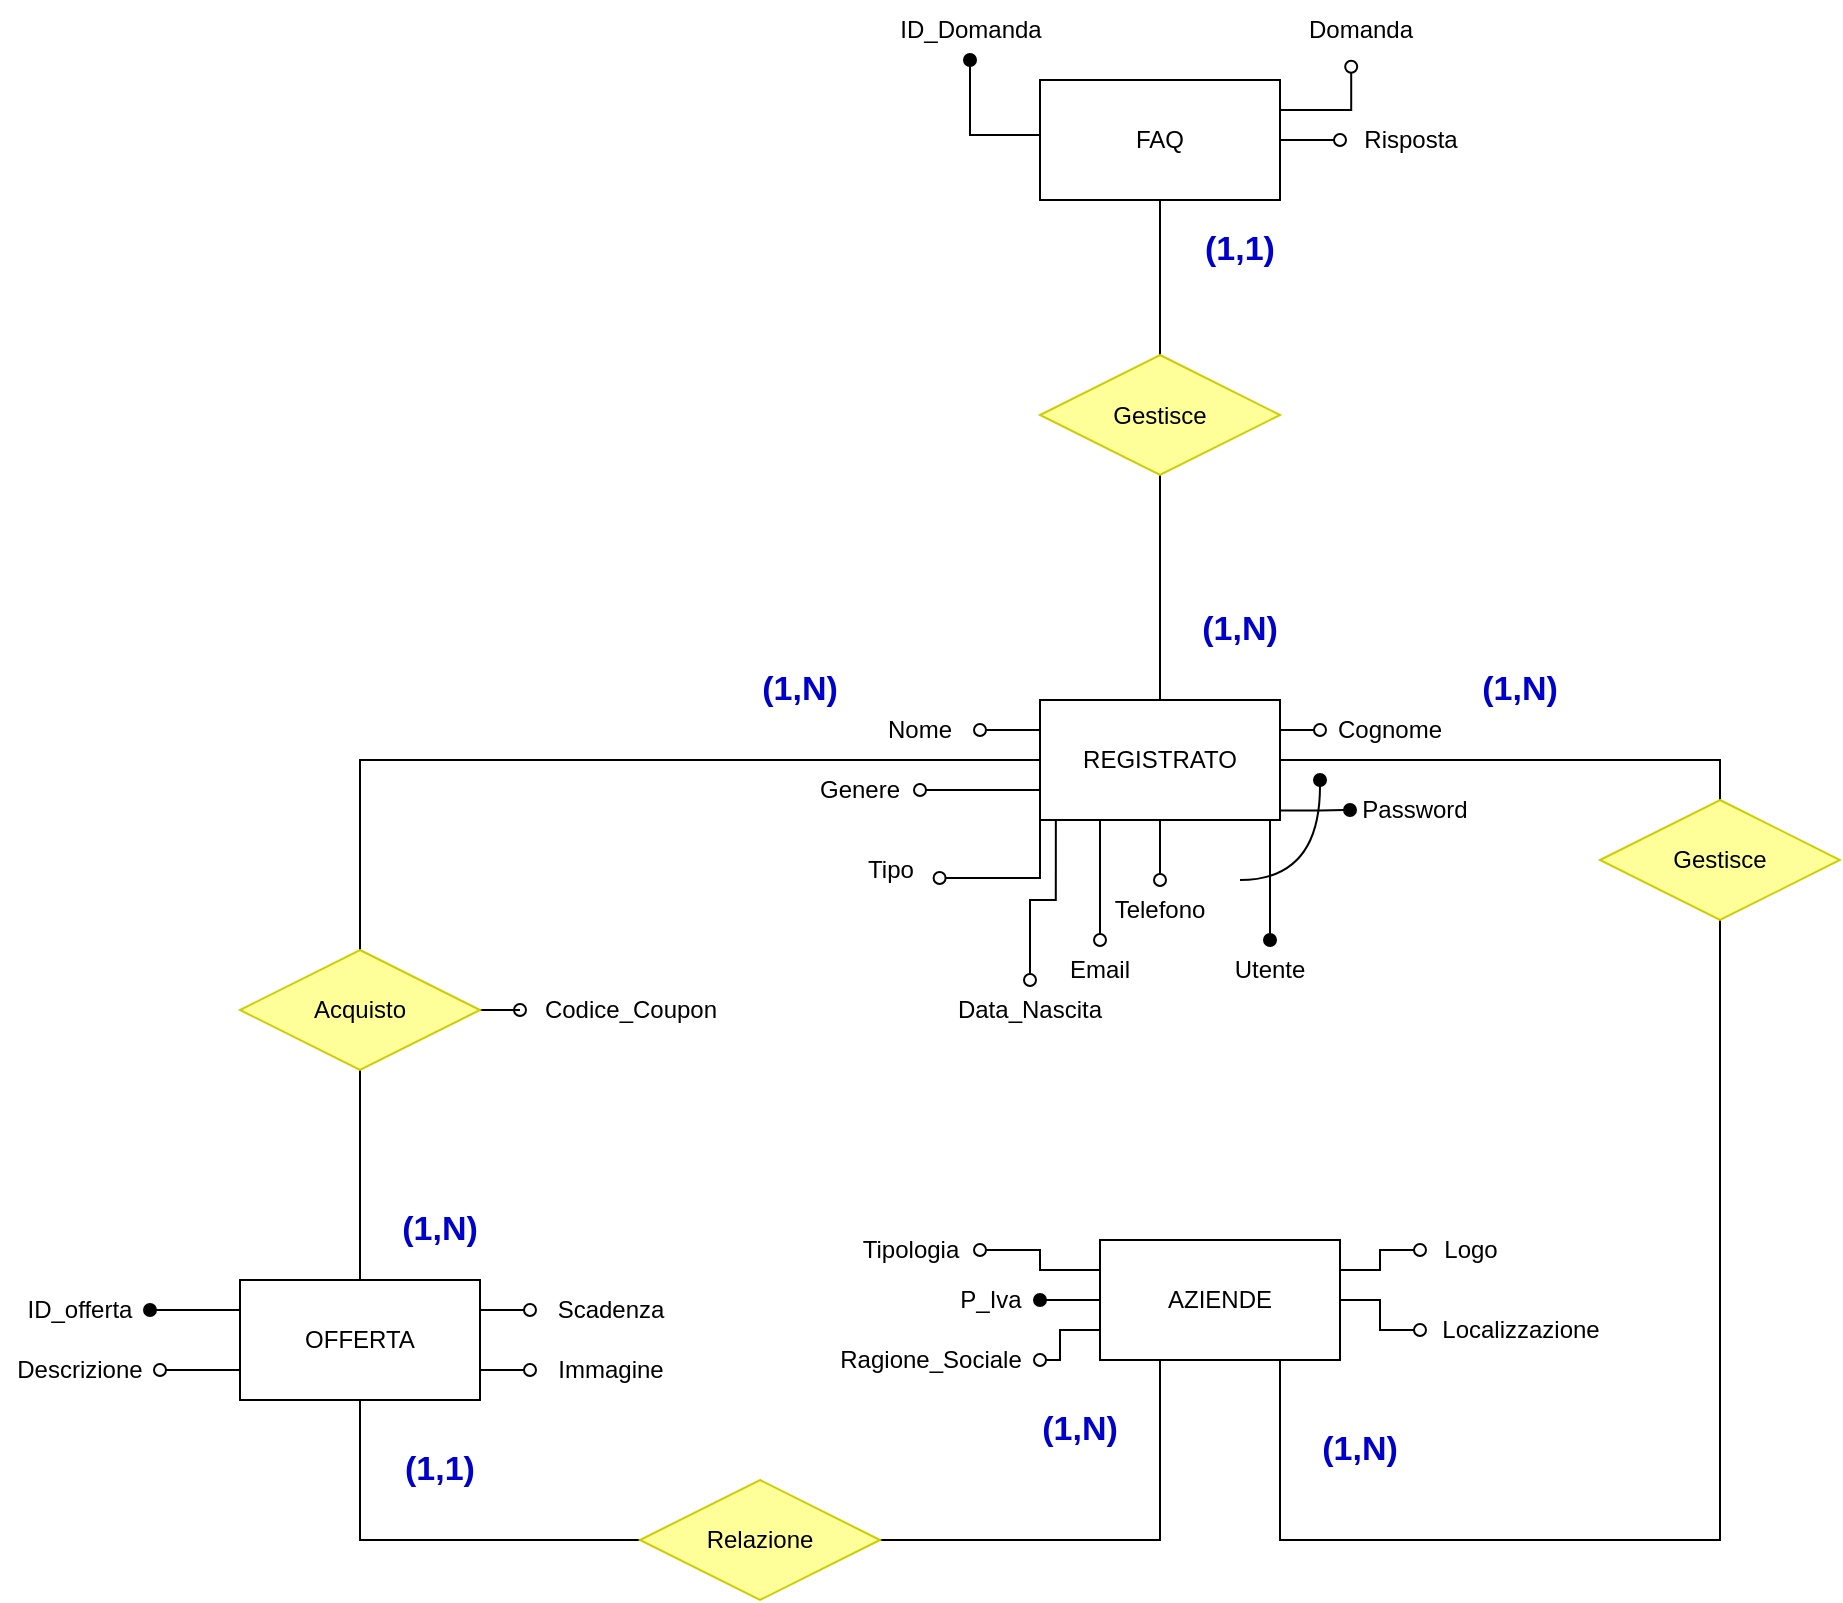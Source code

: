 <mxfile version="21.2.1" type="device">
  <diagram id="c3Y5CJAT7riOFAq-bEgJ" name="DB_Modificato">
    <mxGraphModel dx="1036" dy="614" grid="1" gridSize="10" guides="1" tooltips="1" connect="1" arrows="1" fold="1" page="1" pageScale="1" pageWidth="827" pageHeight="1169" math="0" shadow="0">
      <root>
        <mxCell id="0" />
        <mxCell id="1" parent="0" />
        <mxCell id="mVMu06mb6OfRne1CRR8H-1" value="" style="edgeStyle=orthogonalEdgeStyle;rounded=0;orthogonalLoop=1;jettySize=auto;html=1;endArrow=oval;endFill=1;exitX=0.986;exitY=0.921;exitDx=0;exitDy=0;exitPerimeter=0;" parent="1" source="mVMu06mb6OfRne1CRR8H-7" target="mVMu06mb6OfRne1CRR8H-18" edge="1">
          <mxGeometry relative="1" as="geometry" />
        </mxCell>
        <mxCell id="mVMu06mb6OfRne1CRR8H-2" value="" style="edgeStyle=orthogonalEdgeStyle;rounded=0;orthogonalLoop=1;jettySize=auto;html=1;endArrow=oval;endFill=0;exitX=0.066;exitY=1.003;exitDx=0;exitDy=0;exitPerimeter=0;" parent="1" source="mVMu06mb6OfRne1CRR8H-7" target="mVMu06mb6OfRne1CRR8H-14" edge="1">
          <mxGeometry relative="1" as="geometry" />
        </mxCell>
        <mxCell id="mVMu06mb6OfRne1CRR8H-3" value="" style="edgeStyle=orthogonalEdgeStyle;rounded=0;orthogonalLoop=1;jettySize=auto;html=1;endArrow=oval;endFill=0;exitX=0;exitY=0.75;exitDx=0;exitDy=0;" parent="1" source="mVMu06mb6OfRne1CRR8H-7" target="mVMu06mb6OfRne1CRR8H-13" edge="1">
          <mxGeometry relative="1" as="geometry" />
        </mxCell>
        <mxCell id="mVMu06mb6OfRne1CRR8H-4" style="edgeStyle=orthogonalEdgeStyle;rounded=0;orthogonalLoop=1;jettySize=auto;html=1;exitX=0;exitY=0.25;exitDx=0;exitDy=0;entryX=1;entryY=0.5;entryDx=0;entryDy=0;endArrow=oval;endFill=0;" parent="1" source="mVMu06mb6OfRne1CRR8H-7" target="mVMu06mb6OfRne1CRR8H-11" edge="1">
          <mxGeometry relative="1" as="geometry">
            <Array as="points">
              <mxPoint x="770" y="395" />
              <mxPoint x="770" y="395" />
            </Array>
          </mxGeometry>
        </mxCell>
        <mxCell id="mVMu06mb6OfRne1CRR8H-5" style="edgeStyle=orthogonalEdgeStyle;rounded=0;orthogonalLoop=1;jettySize=auto;html=1;exitX=1;exitY=0.25;exitDx=0;exitDy=0;entryX=0;entryY=0.5;entryDx=0;entryDy=0;endArrow=oval;endFill=0;" parent="1" source="mVMu06mb6OfRne1CRR8H-7" target="mVMu06mb6OfRne1CRR8H-12" edge="1">
          <mxGeometry relative="1" as="geometry" />
        </mxCell>
        <mxCell id="hQMmdiXdaDk8WaNN09rb-17" style="edgeStyle=orthogonalEdgeStyle;rounded=0;orthogonalLoop=1;jettySize=auto;html=1;exitX=0;exitY=1;exitDx=0;exitDy=0;entryX=0.996;entryY=0.633;entryDx=0;entryDy=0;entryPerimeter=0;endArrow=oval;endFill=0;" parent="1" source="mVMu06mb6OfRne1CRR8H-7" target="hQMmdiXdaDk8WaNN09rb-16" edge="1">
          <mxGeometry relative="1" as="geometry" />
        </mxCell>
        <mxCell id="hQMmdiXdaDk8WaNN09rb-18" style="edgeStyle=orthogonalEdgeStyle;rounded=0;orthogonalLoop=1;jettySize=auto;html=1;exitX=1;exitY=0.5;exitDx=0;exitDy=0;entryX=0.5;entryY=0;entryDx=0;entryDy=0;endArrow=none;endFill=0;" parent="1" source="mVMu06mb6OfRne1CRR8H-7" target="Q1SuPxFalN9l4LGRf5nt-1" edge="1">
          <mxGeometry relative="1" as="geometry" />
        </mxCell>
        <mxCell id="mVMu06mb6OfRne1CRR8H-7" value="REGISTRATO" style="rounded=0;whiteSpace=wrap;html=1;" parent="1" vertex="1">
          <mxGeometry x="790" y="380" width="120" height="60" as="geometry" />
        </mxCell>
        <mxCell id="mVMu06mb6OfRne1CRR8H-8" value="" style="endArrow=none;html=1;rounded=0;strokeWidth=1;endFill=0;startArrow=oval;startFill=1;exitX=0.5;exitY=0;exitDx=0;exitDy=0;" parent="1" source="mVMu06mb6OfRne1CRR8H-9" edge="1">
          <mxGeometry width="50" height="50" relative="1" as="geometry">
            <mxPoint x="735" y="540" as="sourcePoint" />
            <mxPoint x="905" y="440" as="targetPoint" />
          </mxGeometry>
        </mxCell>
        <mxCell id="mVMu06mb6OfRne1CRR8H-9" value="Utente" style="text;html=1;strokeColor=none;fillColor=none;align=center;verticalAlign=middle;whiteSpace=wrap;rounded=0;" parent="1" vertex="1">
          <mxGeometry x="880" y="500" width="50" height="30" as="geometry" />
        </mxCell>
        <mxCell id="mVMu06mb6OfRne1CRR8H-10" value="" style="endArrow=none;html=1;rounded=0;startArrow=oval;startFill=0;exitX=0.5;exitY=0;exitDx=0;exitDy=0;" parent="1" source="mVMu06mb6OfRne1CRR8H-17" target="mVMu06mb6OfRne1CRR8H-7" edge="1">
          <mxGeometry width="50" height="50" relative="1" as="geometry">
            <mxPoint x="820" y="470" as="sourcePoint" />
            <mxPoint x="735" y="490" as="targetPoint" />
          </mxGeometry>
        </mxCell>
        <mxCell id="mVMu06mb6OfRne1CRR8H-11" value="Nome" style="text;html=1;strokeColor=none;fillColor=none;align=center;verticalAlign=middle;whiteSpace=wrap;rounded=0;" parent="1" vertex="1">
          <mxGeometry x="700" y="380" width="60" height="30" as="geometry" />
        </mxCell>
        <mxCell id="mVMu06mb6OfRne1CRR8H-12" value="Cognome" style="text;html=1;strokeColor=none;fillColor=none;align=center;verticalAlign=middle;whiteSpace=wrap;rounded=0;" parent="1" vertex="1">
          <mxGeometry x="930" y="380" width="70" height="30" as="geometry" />
        </mxCell>
        <mxCell id="mVMu06mb6OfRne1CRR8H-13" value="Genere" style="text;html=1;strokeColor=none;fillColor=none;align=center;verticalAlign=middle;whiteSpace=wrap;rounded=0;" parent="1" vertex="1">
          <mxGeometry x="670" y="410" width="60" height="30" as="geometry" />
        </mxCell>
        <mxCell id="mVMu06mb6OfRne1CRR8H-14" value="Data_Nascita" style="text;html=1;strokeColor=none;fillColor=none;align=center;verticalAlign=middle;whiteSpace=wrap;rounded=0;" parent="1" vertex="1">
          <mxGeometry x="740" y="520" width="90" height="30" as="geometry" />
        </mxCell>
        <mxCell id="mVMu06mb6OfRne1CRR8H-15" style="edgeStyle=orthogonalEdgeStyle;rounded=0;orthogonalLoop=1;jettySize=auto;html=1;exitX=0.5;exitY=0;exitDx=0;exitDy=0;entryX=0.25;entryY=1;entryDx=0;entryDy=0;endArrow=none;endFill=0;startArrow=oval;startFill=0;" parent="1" source="mVMu06mb6OfRne1CRR8H-16" target="mVMu06mb6OfRne1CRR8H-7" edge="1">
          <mxGeometry relative="1" as="geometry" />
        </mxCell>
        <mxCell id="mVMu06mb6OfRne1CRR8H-16" value="Email" style="text;html=1;strokeColor=none;fillColor=none;align=center;verticalAlign=middle;whiteSpace=wrap;rounded=0;" parent="1" vertex="1">
          <mxGeometry x="790" y="500" width="60" height="30" as="geometry" />
        </mxCell>
        <mxCell id="mVMu06mb6OfRne1CRR8H-17" value="Telefono" style="text;html=1;strokeColor=none;fillColor=none;align=center;verticalAlign=middle;whiteSpace=wrap;rounded=0;" parent="1" vertex="1">
          <mxGeometry x="820" y="470" width="60" height="30" as="geometry" />
        </mxCell>
        <mxCell id="mVMu06mb6OfRne1CRR8H-18" value="Password" style="text;html=1;strokeColor=none;fillColor=none;align=center;verticalAlign=middle;whiteSpace=wrap;rounded=0;" parent="1" vertex="1">
          <mxGeometry x="945" y="420" width="65" height="30" as="geometry" />
        </mxCell>
        <mxCell id="mVMu06mb6OfRne1CRR8H-19" value="" style="endArrow=oval;html=1;endFill=1;curved=1;" parent="1" edge="1">
          <mxGeometry width="50" height="50" relative="1" as="geometry">
            <mxPoint x="890" y="470" as="sourcePoint" />
            <mxPoint x="930" y="420" as="targetPoint" />
            <Array as="points">
              <mxPoint x="930" y="470" />
            </Array>
          </mxGeometry>
        </mxCell>
        <mxCell id="Nnh7kkXwDQCGm7xRUwQu-1" value="" style="edgeStyle=orthogonalEdgeStyle;rounded=0;orthogonalLoop=1;jettySize=auto;html=1;endArrow=oval;endFill=1;exitX=0;exitY=0.25;exitDx=0;exitDy=0;" parent="1" source="Nnh7kkXwDQCGm7xRUwQu-5" target="Nnh7kkXwDQCGm7xRUwQu-8" edge="1">
          <mxGeometry relative="1" as="geometry" />
        </mxCell>
        <mxCell id="Nnh7kkXwDQCGm7xRUwQu-2" style="edgeStyle=orthogonalEdgeStyle;rounded=0;orthogonalLoop=1;jettySize=auto;html=1;exitX=0;exitY=0.75;exitDx=0;exitDy=0;entryX=1;entryY=0.5;entryDx=0;entryDy=0;endArrow=oval;endFill=0;" parent="1" source="Nnh7kkXwDQCGm7xRUwQu-5" target="Nnh7kkXwDQCGm7xRUwQu-7" edge="1">
          <mxGeometry relative="1" as="geometry" />
        </mxCell>
        <mxCell id="Nnh7kkXwDQCGm7xRUwQu-4" style="edgeStyle=orthogonalEdgeStyle;rounded=0;orthogonalLoop=1;jettySize=auto;html=1;exitX=1;exitY=0.25;exitDx=0;exitDy=0;endArrow=oval;endFill=0;" parent="1" source="Nnh7kkXwDQCGm7xRUwQu-5" target="Nnh7kkXwDQCGm7xRUwQu-9" edge="1">
          <mxGeometry relative="1" as="geometry" />
        </mxCell>
        <mxCell id="Ag1xNV9yWJqqGALkCEDj-2" style="edgeStyle=orthogonalEdgeStyle;rounded=0;orthogonalLoop=1;jettySize=auto;html=1;exitX=0.5;exitY=1;exitDx=0;exitDy=0;entryX=0;entryY=0.5;entryDx=0;entryDy=0;endArrow=none;endFill=0;" parent="1" source="Nnh7kkXwDQCGm7xRUwQu-5" target="Ag1xNV9yWJqqGALkCEDj-1" edge="1">
          <mxGeometry relative="1" as="geometry" />
        </mxCell>
        <mxCell id="j3to2VJ58cgADnvgmKCc-2" style="edgeStyle=orthogonalEdgeStyle;rounded=0;orthogonalLoop=1;jettySize=auto;html=1;exitX=1;exitY=0.75;exitDx=0;exitDy=0;endArrow=oval;endFill=0;" edge="1" parent="1" source="Nnh7kkXwDQCGm7xRUwQu-5" target="j3to2VJ58cgADnvgmKCc-1">
          <mxGeometry relative="1" as="geometry">
            <Array as="points">
              <mxPoint x="550" y="715" />
              <mxPoint x="550" y="715" />
            </Array>
          </mxGeometry>
        </mxCell>
        <mxCell id="Nnh7kkXwDQCGm7xRUwQu-5" value="OFFERTA" style="rounded=0;whiteSpace=wrap;html=1;" parent="1" vertex="1">
          <mxGeometry x="390" y="670" width="120" height="60" as="geometry" />
        </mxCell>
        <mxCell id="Nnh7kkXwDQCGm7xRUwQu-7" value="Descrizione" style="text;html=1;strokeColor=none;fillColor=none;align=center;verticalAlign=middle;whiteSpace=wrap;rounded=0;" parent="1" vertex="1">
          <mxGeometry x="270" y="700" width="80" height="30" as="geometry" />
        </mxCell>
        <mxCell id="Nnh7kkXwDQCGm7xRUwQu-8" value="ID_offerta" style="text;html=1;strokeColor=none;fillColor=none;align=center;verticalAlign=middle;whiteSpace=wrap;rounded=0;" parent="1" vertex="1">
          <mxGeometry x="275" y="670" width="70" height="30" as="geometry" />
        </mxCell>
        <mxCell id="Nnh7kkXwDQCGm7xRUwQu-9" value="Scadenza" style="text;html=1;align=center;verticalAlign=middle;resizable=0;points=[];autosize=1;strokeColor=none;fillColor=none;" parent="1" vertex="1">
          <mxGeometry x="535" y="670" width="80" height="30" as="geometry" />
        </mxCell>
        <mxCell id="pOfr8b8XG5YclX9y-ggj-1" style="edgeStyle=orthogonalEdgeStyle;rounded=0;orthogonalLoop=1;jettySize=auto;html=1;exitX=0.5;exitY=1;exitDx=0;exitDy=0;entryX=0.5;entryY=0;entryDx=0;entryDy=0;endArrow=none;endFill=0;" parent="1" source="pOfr8b8XG5YclX9y-ggj-2" target="Nnh7kkXwDQCGm7xRUwQu-5" edge="1">
          <mxGeometry relative="1" as="geometry">
            <Array as="points" />
            <mxPoint x="450" y="644.5" as="targetPoint" />
          </mxGeometry>
        </mxCell>
        <mxCell id="pOfr8b8XG5YclX9y-ggj-3" style="edgeStyle=orthogonalEdgeStyle;rounded=0;orthogonalLoop=1;jettySize=auto;html=1;exitX=0.5;exitY=0;exitDx=0;exitDy=0;entryX=0;entryY=0.5;entryDx=0;entryDy=0;endArrow=none;endFill=0;" parent="1" source="pOfr8b8XG5YclX9y-ggj-2" target="mVMu06mb6OfRne1CRR8H-7" edge="1">
          <mxGeometry relative="1" as="geometry">
            <mxPoint x="450" y="540" as="targetPoint" />
          </mxGeometry>
        </mxCell>
        <mxCell id="0yaqgSIewQ0UyF9ecubl-2" style="edgeStyle=orthogonalEdgeStyle;rounded=0;orthogonalLoop=1;jettySize=auto;html=1;exitX=1;exitY=0.5;exitDx=0;exitDy=0;endArrow=oval;endFill=0;" parent="1" source="pOfr8b8XG5YclX9y-ggj-2" target="0yaqgSIewQ0UyF9ecubl-1" edge="1">
          <mxGeometry relative="1" as="geometry" />
        </mxCell>
        <mxCell id="pOfr8b8XG5YclX9y-ggj-2" value="Acquisto" style="shape=rhombus;perimeter=rhombusPerimeter;whiteSpace=wrap;html=1;align=center;strokeColor=#CCCC00;fillColor=#FFFF99;" parent="1" vertex="1">
          <mxGeometry x="390" y="505" width="120" height="60" as="geometry" />
        </mxCell>
        <mxCell id="0yaqgSIewQ0UyF9ecubl-1" value="Codice_Coupon" style="text;html=1;align=center;verticalAlign=middle;resizable=0;points=[];autosize=1;strokeColor=none;fillColor=none;" parent="1" vertex="1">
          <mxGeometry x="530" y="520" width="110" height="30" as="geometry" />
        </mxCell>
        <mxCell id="CYOenZFnGaWbQ6OIS_7t-1" style="edgeStyle=orthogonalEdgeStyle;rounded=0;orthogonalLoop=1;jettySize=auto;html=1;exitX=0;exitY=0.5;exitDx=0;exitDy=0;endArrow=oval;endFill=1;" parent="1" source="CYOenZFnGaWbQ6OIS_7t-6" target="CYOenZFnGaWbQ6OIS_7t-8" edge="1">
          <mxGeometry relative="1" as="geometry" />
        </mxCell>
        <mxCell id="CYOenZFnGaWbQ6OIS_7t-3" style="edgeStyle=orthogonalEdgeStyle;rounded=0;orthogonalLoop=1;jettySize=auto;html=1;exitX=0;exitY=0.25;exitDx=0;exitDy=0;endArrow=oval;endFill=0;" parent="1" source="CYOenZFnGaWbQ6OIS_7t-6" target="CYOenZFnGaWbQ6OIS_7t-9" edge="1">
          <mxGeometry relative="1" as="geometry" />
        </mxCell>
        <mxCell id="CYOenZFnGaWbQ6OIS_7t-4" style="edgeStyle=orthogonalEdgeStyle;rounded=0;orthogonalLoop=1;jettySize=auto;html=1;exitX=1;exitY=0.25;exitDx=0;exitDy=0;endArrow=oval;endFill=0;" parent="1" source="CYOenZFnGaWbQ6OIS_7t-6" target="CYOenZFnGaWbQ6OIS_7t-10" edge="1">
          <mxGeometry relative="1" as="geometry" />
        </mxCell>
        <mxCell id="CYOenZFnGaWbQ6OIS_7t-5" style="edgeStyle=orthogonalEdgeStyle;rounded=0;orthogonalLoop=1;jettySize=auto;html=1;exitX=1;exitY=0.5;exitDx=0;exitDy=0;endArrow=oval;endFill=0;" parent="1" source="CYOenZFnGaWbQ6OIS_7t-6" target="CYOenZFnGaWbQ6OIS_7t-11" edge="1">
          <mxGeometry relative="1" as="geometry" />
        </mxCell>
        <mxCell id="hQMmdiXdaDk8WaNN09rb-20" style="edgeStyle=orthogonalEdgeStyle;rounded=0;orthogonalLoop=1;jettySize=auto;html=1;exitX=0;exitY=0.75;exitDx=0;exitDy=0;endArrow=oval;endFill=0;" parent="1" source="CYOenZFnGaWbQ6OIS_7t-6" target="CYOenZFnGaWbQ6OIS_7t-7" edge="1">
          <mxGeometry relative="1" as="geometry" />
        </mxCell>
        <mxCell id="CYOenZFnGaWbQ6OIS_7t-6" value="AZIENDE" style="rounded=0;whiteSpace=wrap;html=1;" parent="1" vertex="1">
          <mxGeometry x="820" y="650" width="120" height="60" as="geometry" />
        </mxCell>
        <mxCell id="CYOenZFnGaWbQ6OIS_7t-7" value="Ragione_Sociale" style="text;html=1;align=center;verticalAlign=middle;resizable=0;points=[];autosize=1;strokeColor=none;fillColor=none;" parent="1" vertex="1">
          <mxGeometry x="680" y="695" width="110" height="30" as="geometry" />
        </mxCell>
        <mxCell id="CYOenZFnGaWbQ6OIS_7t-8" value="P_Iva" style="text;html=1;align=center;verticalAlign=middle;resizable=0;points=[];autosize=1;strokeColor=none;fillColor=none;" parent="1" vertex="1">
          <mxGeometry x="740" y="665" width="50" height="30" as="geometry" />
        </mxCell>
        <mxCell id="CYOenZFnGaWbQ6OIS_7t-9" value="Tipologia" style="text;html=1;align=center;verticalAlign=middle;resizable=0;points=[];autosize=1;strokeColor=none;fillColor=none;" parent="1" vertex="1">
          <mxGeometry x="690" y="640" width="70" height="30" as="geometry" />
        </mxCell>
        <mxCell id="CYOenZFnGaWbQ6OIS_7t-10" value="Logo" style="text;html=1;align=center;verticalAlign=middle;resizable=0;points=[];autosize=1;strokeColor=none;fillColor=none;" parent="1" vertex="1">
          <mxGeometry x="980" y="640" width="50" height="30" as="geometry" />
        </mxCell>
        <mxCell id="CYOenZFnGaWbQ6OIS_7t-11" value="Localizzazione" style="text;html=1;align=center;verticalAlign=middle;resizable=0;points=[];autosize=1;strokeColor=none;fillColor=none;" parent="1" vertex="1">
          <mxGeometry x="980" y="680" width="100" height="30" as="geometry" />
        </mxCell>
        <mxCell id="Ag1xNV9yWJqqGALkCEDj-3" style="edgeStyle=orthogonalEdgeStyle;rounded=0;orthogonalLoop=1;jettySize=auto;html=1;exitX=1;exitY=0.5;exitDx=0;exitDy=0;endArrow=none;endFill=0;" parent="1" source="Ag1xNV9yWJqqGALkCEDj-1" edge="1">
          <mxGeometry relative="1" as="geometry">
            <mxPoint x="850" y="710" as="targetPoint" />
            <Array as="points">
              <mxPoint x="850" y="800" />
              <mxPoint x="850" y="710" />
            </Array>
          </mxGeometry>
        </mxCell>
        <mxCell id="Ag1xNV9yWJqqGALkCEDj-1" value="Relazione" style="shape=rhombus;perimeter=rhombusPerimeter;whiteSpace=wrap;html=1;align=center;strokeColor=#CCCC00;fillColor=#FFFF99;" parent="1" vertex="1">
          <mxGeometry x="590" y="770" width="120" height="60" as="geometry" />
        </mxCell>
        <mxCell id="Q1SuPxFalN9l4LGRf5nt-4" style="edgeStyle=orthogonalEdgeStyle;rounded=0;orthogonalLoop=1;jettySize=auto;html=1;exitX=0.5;exitY=1;exitDx=0;exitDy=0;entryX=0.75;entryY=1;entryDx=0;entryDy=0;endArrow=none;endFill=0;" parent="1" source="Q1SuPxFalN9l4LGRf5nt-1" target="CYOenZFnGaWbQ6OIS_7t-6" edge="1">
          <mxGeometry relative="1" as="geometry">
            <Array as="points">
              <mxPoint x="1130" y="800" />
              <mxPoint x="910" y="800" />
            </Array>
          </mxGeometry>
        </mxCell>
        <mxCell id="Q1SuPxFalN9l4LGRf5nt-1" value="Gestisce" style="shape=rhombus;perimeter=rhombusPerimeter;whiteSpace=wrap;html=1;align=center;strokeColor=#CCCC00;fillColor=#FFFF99;" parent="1" vertex="1">
          <mxGeometry x="1070" y="430" width="120" height="60" as="geometry" />
        </mxCell>
        <mxCell id="hQMmdiXdaDk8WaNN09rb-13" style="edgeStyle=orthogonalEdgeStyle;rounded=0;orthogonalLoop=1;jettySize=auto;html=1;exitX=0;exitY=0.25;exitDx=0;exitDy=0;endArrow=oval;endFill=1;" parent="1" source="hQMmdiXdaDk8WaNN09rb-1" target="hQMmdiXdaDk8WaNN09rb-12" edge="1">
          <mxGeometry relative="1" as="geometry">
            <Array as="points">
              <mxPoint x="790" y="97.5" />
              <mxPoint x="755" y="97.5" />
            </Array>
          </mxGeometry>
        </mxCell>
        <mxCell id="hQMmdiXdaDk8WaNN09rb-14" style="edgeStyle=orthogonalEdgeStyle;rounded=0;orthogonalLoop=1;jettySize=auto;html=1;exitX=1;exitY=0.25;exitDx=0;exitDy=0;entryX=0.445;entryY=1.113;entryDx=0;entryDy=0;entryPerimeter=0;endArrow=oval;endFill=0;" parent="1" source="hQMmdiXdaDk8WaNN09rb-1" target="hQMmdiXdaDk8WaNN09rb-10" edge="1">
          <mxGeometry relative="1" as="geometry" />
        </mxCell>
        <mxCell id="hQMmdiXdaDk8WaNN09rb-15" style="edgeStyle=orthogonalEdgeStyle;rounded=0;orthogonalLoop=1;jettySize=auto;html=1;exitX=1;exitY=0.5;exitDx=0;exitDy=0;endArrow=oval;endFill=0;" parent="1" source="hQMmdiXdaDk8WaNN09rb-1" target="hQMmdiXdaDk8WaNN09rb-11" edge="1">
          <mxGeometry relative="1" as="geometry" />
        </mxCell>
        <mxCell id="hQMmdiXdaDk8WaNN09rb-1" value="FAQ" style="whiteSpace=wrap;html=1;" parent="1" vertex="1">
          <mxGeometry x="790" y="70" width="120" height="60" as="geometry" />
        </mxCell>
        <mxCell id="hQMmdiXdaDk8WaNN09rb-4" style="edgeStyle=orthogonalEdgeStyle;rounded=0;orthogonalLoop=1;jettySize=auto;html=1;exitX=0.5;exitY=0;exitDx=0;exitDy=0;entryX=0.5;entryY=1;entryDx=0;entryDy=0;endArrow=none;endFill=0;" parent="1" source="hQMmdiXdaDk8WaNN09rb-3" target="hQMmdiXdaDk8WaNN09rb-1" edge="1">
          <mxGeometry relative="1" as="geometry" />
        </mxCell>
        <mxCell id="hQMmdiXdaDk8WaNN09rb-21" style="edgeStyle=orthogonalEdgeStyle;rounded=0;orthogonalLoop=1;jettySize=auto;html=1;exitX=0.5;exitY=1;exitDx=0;exitDy=0;entryX=0.5;entryY=0;entryDx=0;entryDy=0;endArrow=none;endFill=0;" parent="1" source="hQMmdiXdaDk8WaNN09rb-3" target="mVMu06mb6OfRne1CRR8H-7" edge="1">
          <mxGeometry relative="1" as="geometry">
            <Array as="points">
              <mxPoint x="850" y="268" />
            </Array>
          </mxGeometry>
        </mxCell>
        <mxCell id="hQMmdiXdaDk8WaNN09rb-3" value="Gestisce" style="shape=rhombus;perimeter=rhombusPerimeter;whiteSpace=wrap;html=1;align=center;strokeColor=#CCCC00;fillColor=#FFFF99;" parent="1" vertex="1">
          <mxGeometry x="790" y="207.5" width="120" height="60" as="geometry" />
        </mxCell>
        <mxCell id="hQMmdiXdaDk8WaNN09rb-10" value="Domanda" style="text;html=1;align=center;verticalAlign=middle;resizable=0;points=[];autosize=1;strokeColor=none;fillColor=none;" parent="1" vertex="1">
          <mxGeometry x="910" y="30" width="80" height="30" as="geometry" />
        </mxCell>
        <mxCell id="hQMmdiXdaDk8WaNN09rb-11" value="Risposta" style="text;html=1;align=center;verticalAlign=middle;resizable=0;points=[];autosize=1;strokeColor=none;fillColor=none;" parent="1" vertex="1">
          <mxGeometry x="940" y="85" width="70" height="30" as="geometry" />
        </mxCell>
        <mxCell id="hQMmdiXdaDk8WaNN09rb-12" value="ID_Domanda" style="text;html=1;align=center;verticalAlign=middle;resizable=0;points=[];autosize=1;strokeColor=none;fillColor=none;" parent="1" vertex="1">
          <mxGeometry x="710" y="30" width="90" height="30" as="geometry" />
        </mxCell>
        <mxCell id="hQMmdiXdaDk8WaNN09rb-16" value="Tipo&lt;br&gt;" style="text;html=1;align=center;verticalAlign=middle;resizable=0;points=[];autosize=1;strokeColor=none;fillColor=none;" parent="1" vertex="1">
          <mxGeometry x="690" y="450" width="50" height="30" as="geometry" />
        </mxCell>
        <mxCell id="GtR7VX1mtjdYczV82oHP-1" value="(1,N)" style="text;html=1;strokeColor=none;fillColor=none;align=center;verticalAlign=middle;whiteSpace=wrap;rounded=0;fontColor=#0000CC;fontSize=17;fontStyle=1" parent="1" vertex="1">
          <mxGeometry x="460" y="630" width="60" height="30" as="geometry" />
        </mxCell>
        <mxCell id="GtR7VX1mtjdYczV82oHP-2" value="(1,N)" style="text;html=1;strokeColor=none;fillColor=none;align=center;verticalAlign=middle;whiteSpace=wrap;rounded=0;fontColor=#0000CC;fontSize=17;fontStyle=1" parent="1" vertex="1">
          <mxGeometry x="640" y="360" width="60" height="30" as="geometry" />
        </mxCell>
        <mxCell id="GtR7VX1mtjdYczV82oHP-3" value="(1,N)" style="text;html=1;strokeColor=none;fillColor=none;align=center;verticalAlign=middle;whiteSpace=wrap;rounded=0;fontColor=#0000CC;fontSize=17;fontStyle=1" parent="1" vertex="1">
          <mxGeometry x="1000" y="360" width="60" height="30" as="geometry" />
        </mxCell>
        <mxCell id="GtR7VX1mtjdYczV82oHP-4" value="(1,N)" style="text;html=1;strokeColor=none;fillColor=none;align=center;verticalAlign=middle;whiteSpace=wrap;rounded=0;fontColor=#0000CC;fontSize=17;fontStyle=1" parent="1" vertex="1">
          <mxGeometry x="920" y="740" width="60" height="30" as="geometry" />
        </mxCell>
        <mxCell id="GtR7VX1mtjdYczV82oHP-5" value="(1,N)" style="text;html=1;strokeColor=none;fillColor=none;align=center;verticalAlign=middle;whiteSpace=wrap;rounded=0;fontColor=#0000CC;fontSize=17;fontStyle=1" parent="1" vertex="1">
          <mxGeometry x="780" y="730" width="60" height="30" as="geometry" />
        </mxCell>
        <mxCell id="GtR7VX1mtjdYczV82oHP-6" value="(1,1)" style="text;html=1;strokeColor=none;fillColor=none;align=center;verticalAlign=middle;whiteSpace=wrap;rounded=0;fontColor=#0000CC;fontSize=17;fontStyle=1" parent="1" vertex="1">
          <mxGeometry x="460" y="750" width="60" height="30" as="geometry" />
        </mxCell>
        <mxCell id="GtR7VX1mtjdYczV82oHP-7" value="(1,N)" style="text;html=1;strokeColor=none;fillColor=none;align=center;verticalAlign=middle;whiteSpace=wrap;rounded=0;fontColor=#0000CC;fontSize=17;fontStyle=1" parent="1" vertex="1">
          <mxGeometry x="860" y="330" width="60" height="30" as="geometry" />
        </mxCell>
        <mxCell id="GtR7VX1mtjdYczV82oHP-8" value="(1,1)" style="text;html=1;strokeColor=none;fillColor=none;align=center;verticalAlign=middle;whiteSpace=wrap;rounded=0;fontColor=#0000CC;fontSize=17;fontStyle=1" parent="1" vertex="1">
          <mxGeometry x="860" y="140" width="60" height="30" as="geometry" />
        </mxCell>
        <mxCell id="j3to2VJ58cgADnvgmKCc-1" value="Immagine" style="text;html=1;align=center;verticalAlign=middle;resizable=0;points=[];autosize=1;strokeColor=none;fillColor=none;" vertex="1" parent="1">
          <mxGeometry x="535" y="700" width="80" height="30" as="geometry" />
        </mxCell>
      </root>
    </mxGraphModel>
  </diagram>
</mxfile>
